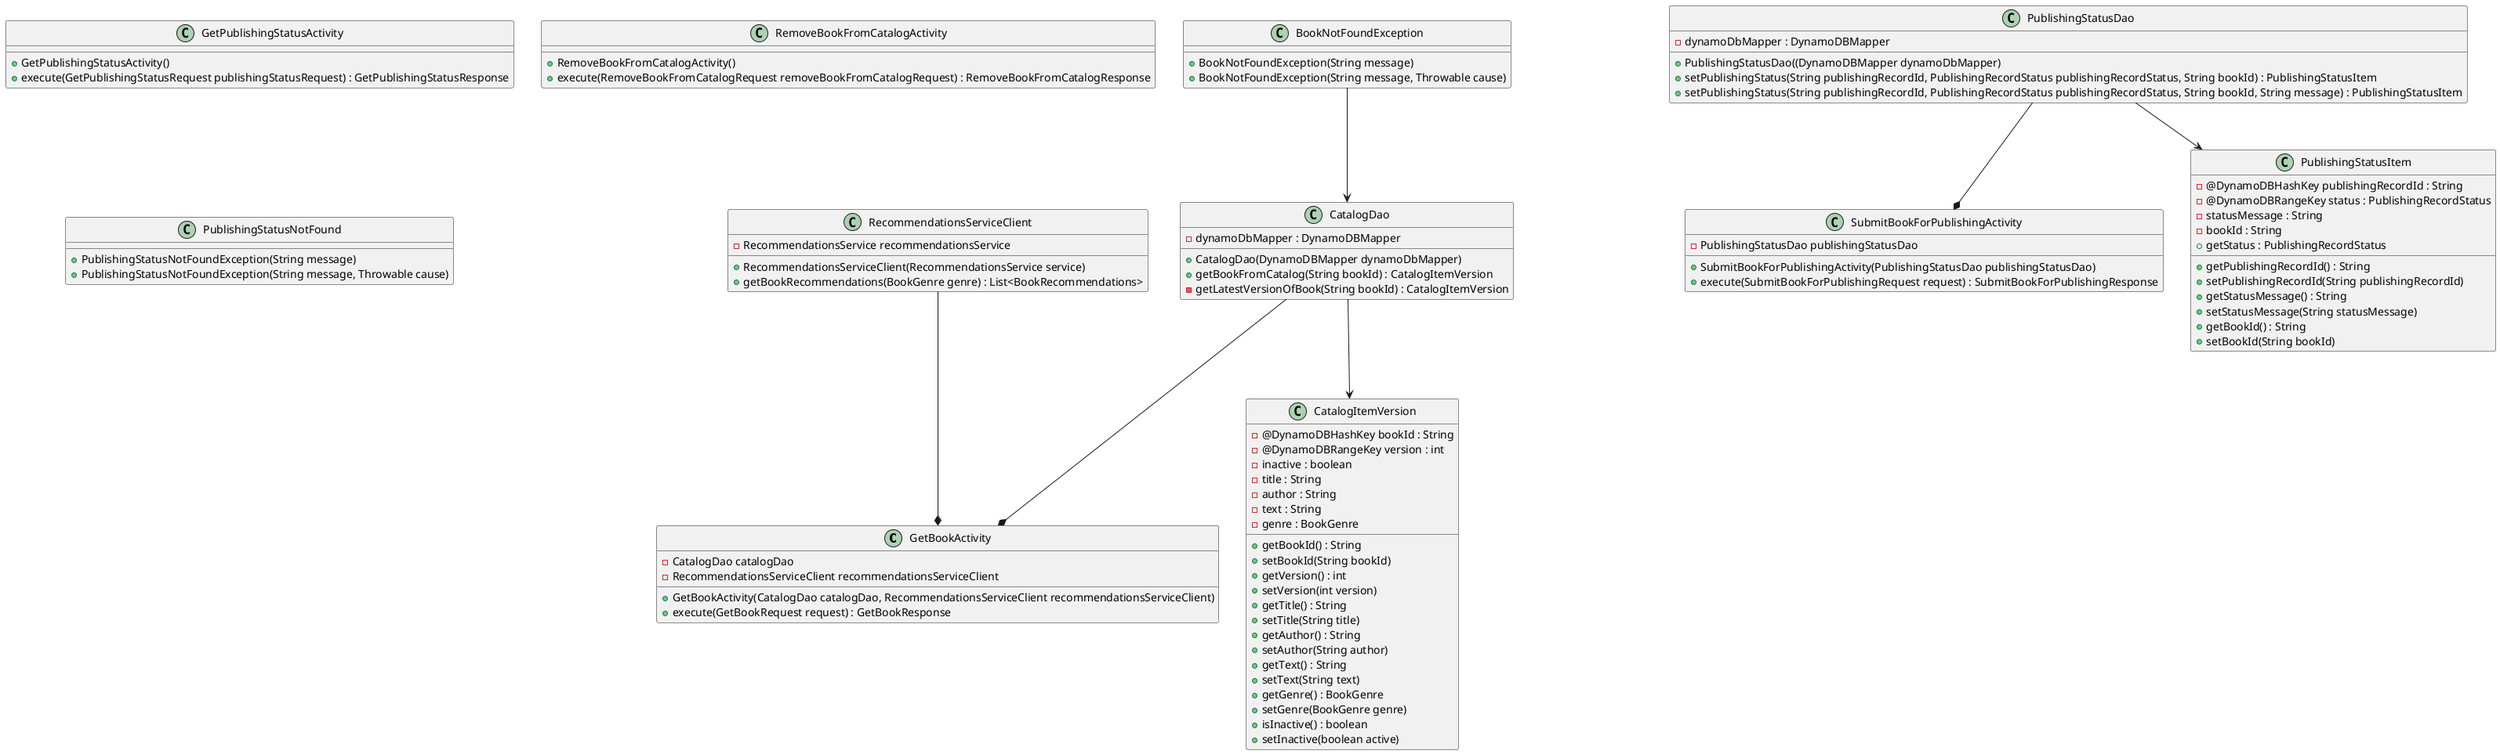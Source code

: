 PARTICIPANTS: use this file for creating the class diagram in mastery task 01
@startuml
class GetBookActivity {
    - CatalogDao catalogDao
    - RecommendationsServiceClient recommendationsServiceClient

    +GetBookActivity(CatalogDao catalogDao, RecommendationsServiceClient recommendationsServiceClient)
    +execute(GetBookRequest request) : GetBookResponse
}

class GetPublishingStatusActivity {
+ GetPublishingStatusActivity()
+ execute(GetPublishingStatusRequest publishingStatusRequest) : GetPublishingStatusResponse
}

class RemoveBookFromCatalogActivity {
+RemoveBookFromCatalogActivity()
+execute(RemoveBookFromCatalogRequest removeBookFromCatalogRequest) : RemoveBookFromCatalogResponse
}

class SubmitBookForPublishingActivity {
    - PublishingStatusDao publishingStatusDao
    + SubmitBookForPublishingActivity(PublishingStatusDao publishingStatusDao)
    + execute(SubmitBookForPublishingRequest request) : SubmitBookForPublishingResponse

}

class RecommendationsServiceClient {
    - RecommendationsService recommendationsService
    +RecommendationsServiceClient(RecommendationsService service)
    +getBookRecommendations(BookGenre genre) : List<BookRecommendations>
}

class CatalogDao {
    - dynamoDbMapper : DynamoDBMapper
    + CatalogDao(DynamoDBMapper dynamoDbMapper)
    + getBookFromCatalog(String bookId) : CatalogItemVersion
    - getLatestVersionOfBook(String bookId) : CatalogItemVersion

}

class PublishingStatusDao {
    - dynamoDbMapper : DynamoDBMapper
    + PublishingStatusDao((DynamoDBMapper dynamoDbMapper)
    + setPublishingStatus(String publishingRecordId, PublishingRecordStatus publishingRecordStatus, String bookId) : PublishingStatusItem
    + setPublishingStatus(String publishingRecordId, PublishingRecordStatus publishingRecordStatus, String bookId, String message) : PublishingStatusItem
}

class CatalogItemVersion {
    - @DynamoDBHashKey bookId : String
    - @DynamoDBRangeKey version : int
    - inactive : boolean
    - title : String
    - author : String
    - text : String
    - genre : BookGenre

    + getBookId() : String
    + setBookId(String bookId)
    + getVersion() : int
    + setVersion(int version)
    + getTitle() : String
    + setTitle(String title)
    + getAuthor() : String
    + setAuthor(String author)
    + getText() : String
    + setText(String text)
    + getGenre() : BookGenre
    + setGenre(BookGenre genre)
    + isInactive() : boolean
    + setInactive(boolean active)

}

class PublishingStatusItem {
    - @DynamoDBHashKey publishingRecordId : String
    - @DynamoDBRangeKey status : PublishingRecordStatus
    - statusMessage : String
    - bookId : String
    + getStatus : PublishingRecordStatus

    + getPublishingRecordId() : String
    + setPublishingRecordId(String publishingRecordId)
    + getStatusMessage() : String
    + setStatusMessage(String statusMessage)
    + getBookId() : String
    + setBookId(String bookId)
}

class BookNotFoundException {
+BookNotFoundException(String message)
+BookNotFoundException(String message, Throwable cause)
}

class PublishingStatusNotFound {
+PublishingStatusNotFoundException(String message)
+PublishingStatusNotFoundException(String message, Throwable cause)
}

RecommendationsServiceClient --* GetBookActivity
CatalogDao --* GetBookActivity

PublishingStatusDao --* SubmitBookForPublishingActivity
PublishingStatusDao --> PublishingStatusItem

BookNotFoundException --> CatalogDao
CatalogDao --> CatalogItemVersion

@enduml